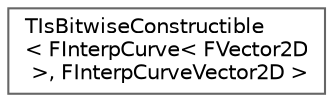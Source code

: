 digraph "Graphical Class Hierarchy"
{
 // INTERACTIVE_SVG=YES
 // LATEX_PDF_SIZE
  bgcolor="transparent";
  edge [fontname=Helvetica,fontsize=10,labelfontname=Helvetica,labelfontsize=10];
  node [fontname=Helvetica,fontsize=10,shape=box,height=0.2,width=0.4];
  rankdir="LR";
  Node0 [id="Node000000",label="TIsBitwiseConstructible\l\< FInterpCurve\< FVector2D\l \>, FInterpCurveVector2D \>",height=0.2,width=0.4,color="grey40", fillcolor="white", style="filled",URL="$de/d0e/structTIsBitwiseConstructible_3_01FInterpCurve_3_01FVector2D_01_4_00_01FInterpCurveVector2D_01_4.html",tooltip=" "];
}
